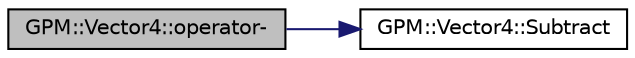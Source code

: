 digraph "GPM::Vector4::operator-"
{
 // INTERACTIVE_SVG=YES
 // LATEX_PDF_SIZE
  edge [fontname="Helvetica",fontsize="10",labelfontname="Helvetica",labelfontsize="10"];
  node [fontname="Helvetica",fontsize="10",shape=record];
  rankdir="LR";
  Node331 [label="GPM::Vector4::operator-",height=0.2,width=0.4,color="black", fillcolor="grey75", style="filled", fontcolor="black",tooltip="Return the subtraction of other vector and actual vector."];
  Node331 -> Node332 [color="midnightblue",fontsize="10",style="solid",fontname="Helvetica"];
  Node332 [label="GPM::Vector4::Subtract",height=0.2,width=0.4,color="black", fillcolor="white", style="filled",URL="$struct_g_p_m_1_1_vector4.html#ad768623647a03420890bc29b66ec094b",tooltip="Subtract scalar to x, y and z."];
}
